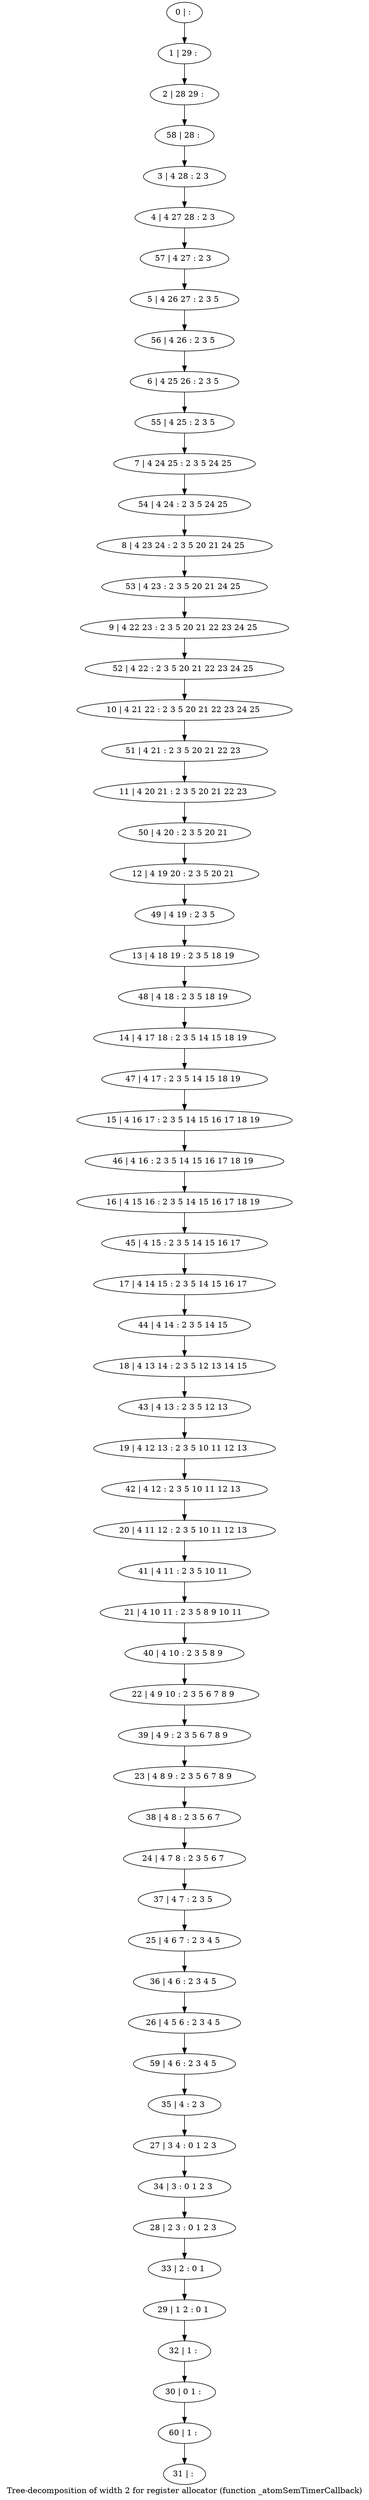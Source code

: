 digraph G {
graph [label="Tree-decomposition of width 2 for register allocator (function _atomSemTimerCallback)"]
0[label="0 | : "];
1[label="1 | 29 : "];
2[label="2 | 28 29 : "];
3[label="3 | 4 28 : 2 3 "];
4[label="4 | 4 27 28 : 2 3 "];
5[label="5 | 4 26 27 : 2 3 5 "];
6[label="6 | 4 25 26 : 2 3 5 "];
7[label="7 | 4 24 25 : 2 3 5 24 25 "];
8[label="8 | 4 23 24 : 2 3 5 20 21 24 25 "];
9[label="9 | 4 22 23 : 2 3 5 20 21 22 23 24 25 "];
10[label="10 | 4 21 22 : 2 3 5 20 21 22 23 24 25 "];
11[label="11 | 4 20 21 : 2 3 5 20 21 22 23 "];
12[label="12 | 4 19 20 : 2 3 5 20 21 "];
13[label="13 | 4 18 19 : 2 3 5 18 19 "];
14[label="14 | 4 17 18 : 2 3 5 14 15 18 19 "];
15[label="15 | 4 16 17 : 2 3 5 14 15 16 17 18 19 "];
16[label="16 | 4 15 16 : 2 3 5 14 15 16 17 18 19 "];
17[label="17 | 4 14 15 : 2 3 5 14 15 16 17 "];
18[label="18 | 4 13 14 : 2 3 5 12 13 14 15 "];
19[label="19 | 4 12 13 : 2 3 5 10 11 12 13 "];
20[label="20 | 4 11 12 : 2 3 5 10 11 12 13 "];
21[label="21 | 4 10 11 : 2 3 5 8 9 10 11 "];
22[label="22 | 4 9 10 : 2 3 5 6 7 8 9 "];
23[label="23 | 4 8 9 : 2 3 5 6 7 8 9 "];
24[label="24 | 4 7 8 : 2 3 5 6 7 "];
25[label="25 | 4 6 7 : 2 3 4 5 "];
26[label="26 | 4 5 6 : 2 3 4 5 "];
27[label="27 | 3 4 : 0 1 2 3 "];
28[label="28 | 2 3 : 0 1 2 3 "];
29[label="29 | 1 2 : 0 1 "];
30[label="30 | 0 1 : "];
31[label="31 | : "];
32[label="32 | 1 : "];
33[label="33 | 2 : 0 1 "];
34[label="34 | 3 : 0 1 2 3 "];
35[label="35 | 4 : 2 3 "];
36[label="36 | 4 6 : 2 3 4 5 "];
37[label="37 | 4 7 : 2 3 5 "];
38[label="38 | 4 8 : 2 3 5 6 7 "];
39[label="39 | 4 9 : 2 3 5 6 7 8 9 "];
40[label="40 | 4 10 : 2 3 5 8 9 "];
41[label="41 | 4 11 : 2 3 5 10 11 "];
42[label="42 | 4 12 : 2 3 5 10 11 12 13 "];
43[label="43 | 4 13 : 2 3 5 12 13 "];
44[label="44 | 4 14 : 2 3 5 14 15 "];
45[label="45 | 4 15 : 2 3 5 14 15 16 17 "];
46[label="46 | 4 16 : 2 3 5 14 15 16 17 18 19 "];
47[label="47 | 4 17 : 2 3 5 14 15 18 19 "];
48[label="48 | 4 18 : 2 3 5 18 19 "];
49[label="49 | 4 19 : 2 3 5 "];
50[label="50 | 4 20 : 2 3 5 20 21 "];
51[label="51 | 4 21 : 2 3 5 20 21 22 23 "];
52[label="52 | 4 22 : 2 3 5 20 21 22 23 24 25 "];
53[label="53 | 4 23 : 2 3 5 20 21 24 25 "];
54[label="54 | 4 24 : 2 3 5 24 25 "];
55[label="55 | 4 25 : 2 3 5 "];
56[label="56 | 4 26 : 2 3 5 "];
57[label="57 | 4 27 : 2 3 "];
58[label="58 | 28 : "];
59[label="59 | 4 6 : 2 3 4 5 "];
60[label="60 | 1 : "];
0->1 ;
1->2 ;
3->4 ;
32->30 ;
29->32 ;
33->29 ;
28->33 ;
34->28 ;
27->34 ;
35->27 ;
36->26 ;
25->36 ;
37->25 ;
24->37 ;
38->24 ;
23->38 ;
39->23 ;
22->39 ;
40->22 ;
21->40 ;
41->21 ;
20->41 ;
42->20 ;
19->42 ;
43->19 ;
18->43 ;
44->18 ;
17->44 ;
45->17 ;
16->45 ;
46->16 ;
15->46 ;
47->15 ;
14->47 ;
48->14 ;
13->48 ;
49->13 ;
12->49 ;
50->12 ;
11->50 ;
51->11 ;
10->51 ;
52->10 ;
9->52 ;
53->9 ;
8->53 ;
54->8 ;
7->54 ;
55->7 ;
6->55 ;
56->6 ;
5->56 ;
57->5 ;
4->57 ;
58->3 ;
2->58 ;
59->35 ;
26->59 ;
60->31 ;
30->60 ;
}
